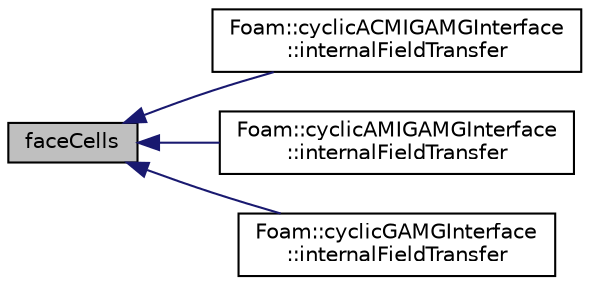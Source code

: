 digraph "faceCells"
{
  bgcolor="transparent";
  edge [fontname="Helvetica",fontsize="10",labelfontname="Helvetica",labelfontsize="10"];
  node [fontname="Helvetica",fontsize="10",shape=record];
  rankdir="LR";
  Node1 [label="faceCells",height=0.2,width=0.4,color="black", fillcolor="grey75", style="filled", fontcolor="black"];
  Node1 -> Node2 [dir="back",color="midnightblue",fontsize="10",style="solid",fontname="Helvetica"];
  Node2 [label="Foam::cyclicACMIGAMGInterface\l::internalFieldTransfer",height=0.2,width=0.4,color="black",URL="$a00458.html#a10d89115e9bad9854216eac8c541eb1f",tooltip="Transfer and return internal field adjacent to the interface. "];
  Node1 -> Node3 [dir="back",color="midnightblue",fontsize="10",style="solid",fontname="Helvetica"];
  Node3 [label="Foam::cyclicAMIGAMGInterface\l::internalFieldTransfer",height=0.2,width=0.4,color="black",URL="$a00468.html#a10d89115e9bad9854216eac8c541eb1f",tooltip="Transfer and return internal field adjacent to the interface. "];
  Node1 -> Node4 [dir="back",color="midnightblue",fontsize="10",style="solid",fontname="Helvetica"];
  Node4 [label="Foam::cyclicGAMGInterface\l::internalFieldTransfer",height=0.2,width=0.4,color="black",URL="$a00478.html#a10d89115e9bad9854216eac8c541eb1f",tooltip="Transfer and return internal field adjacent to the interface. "];
}
